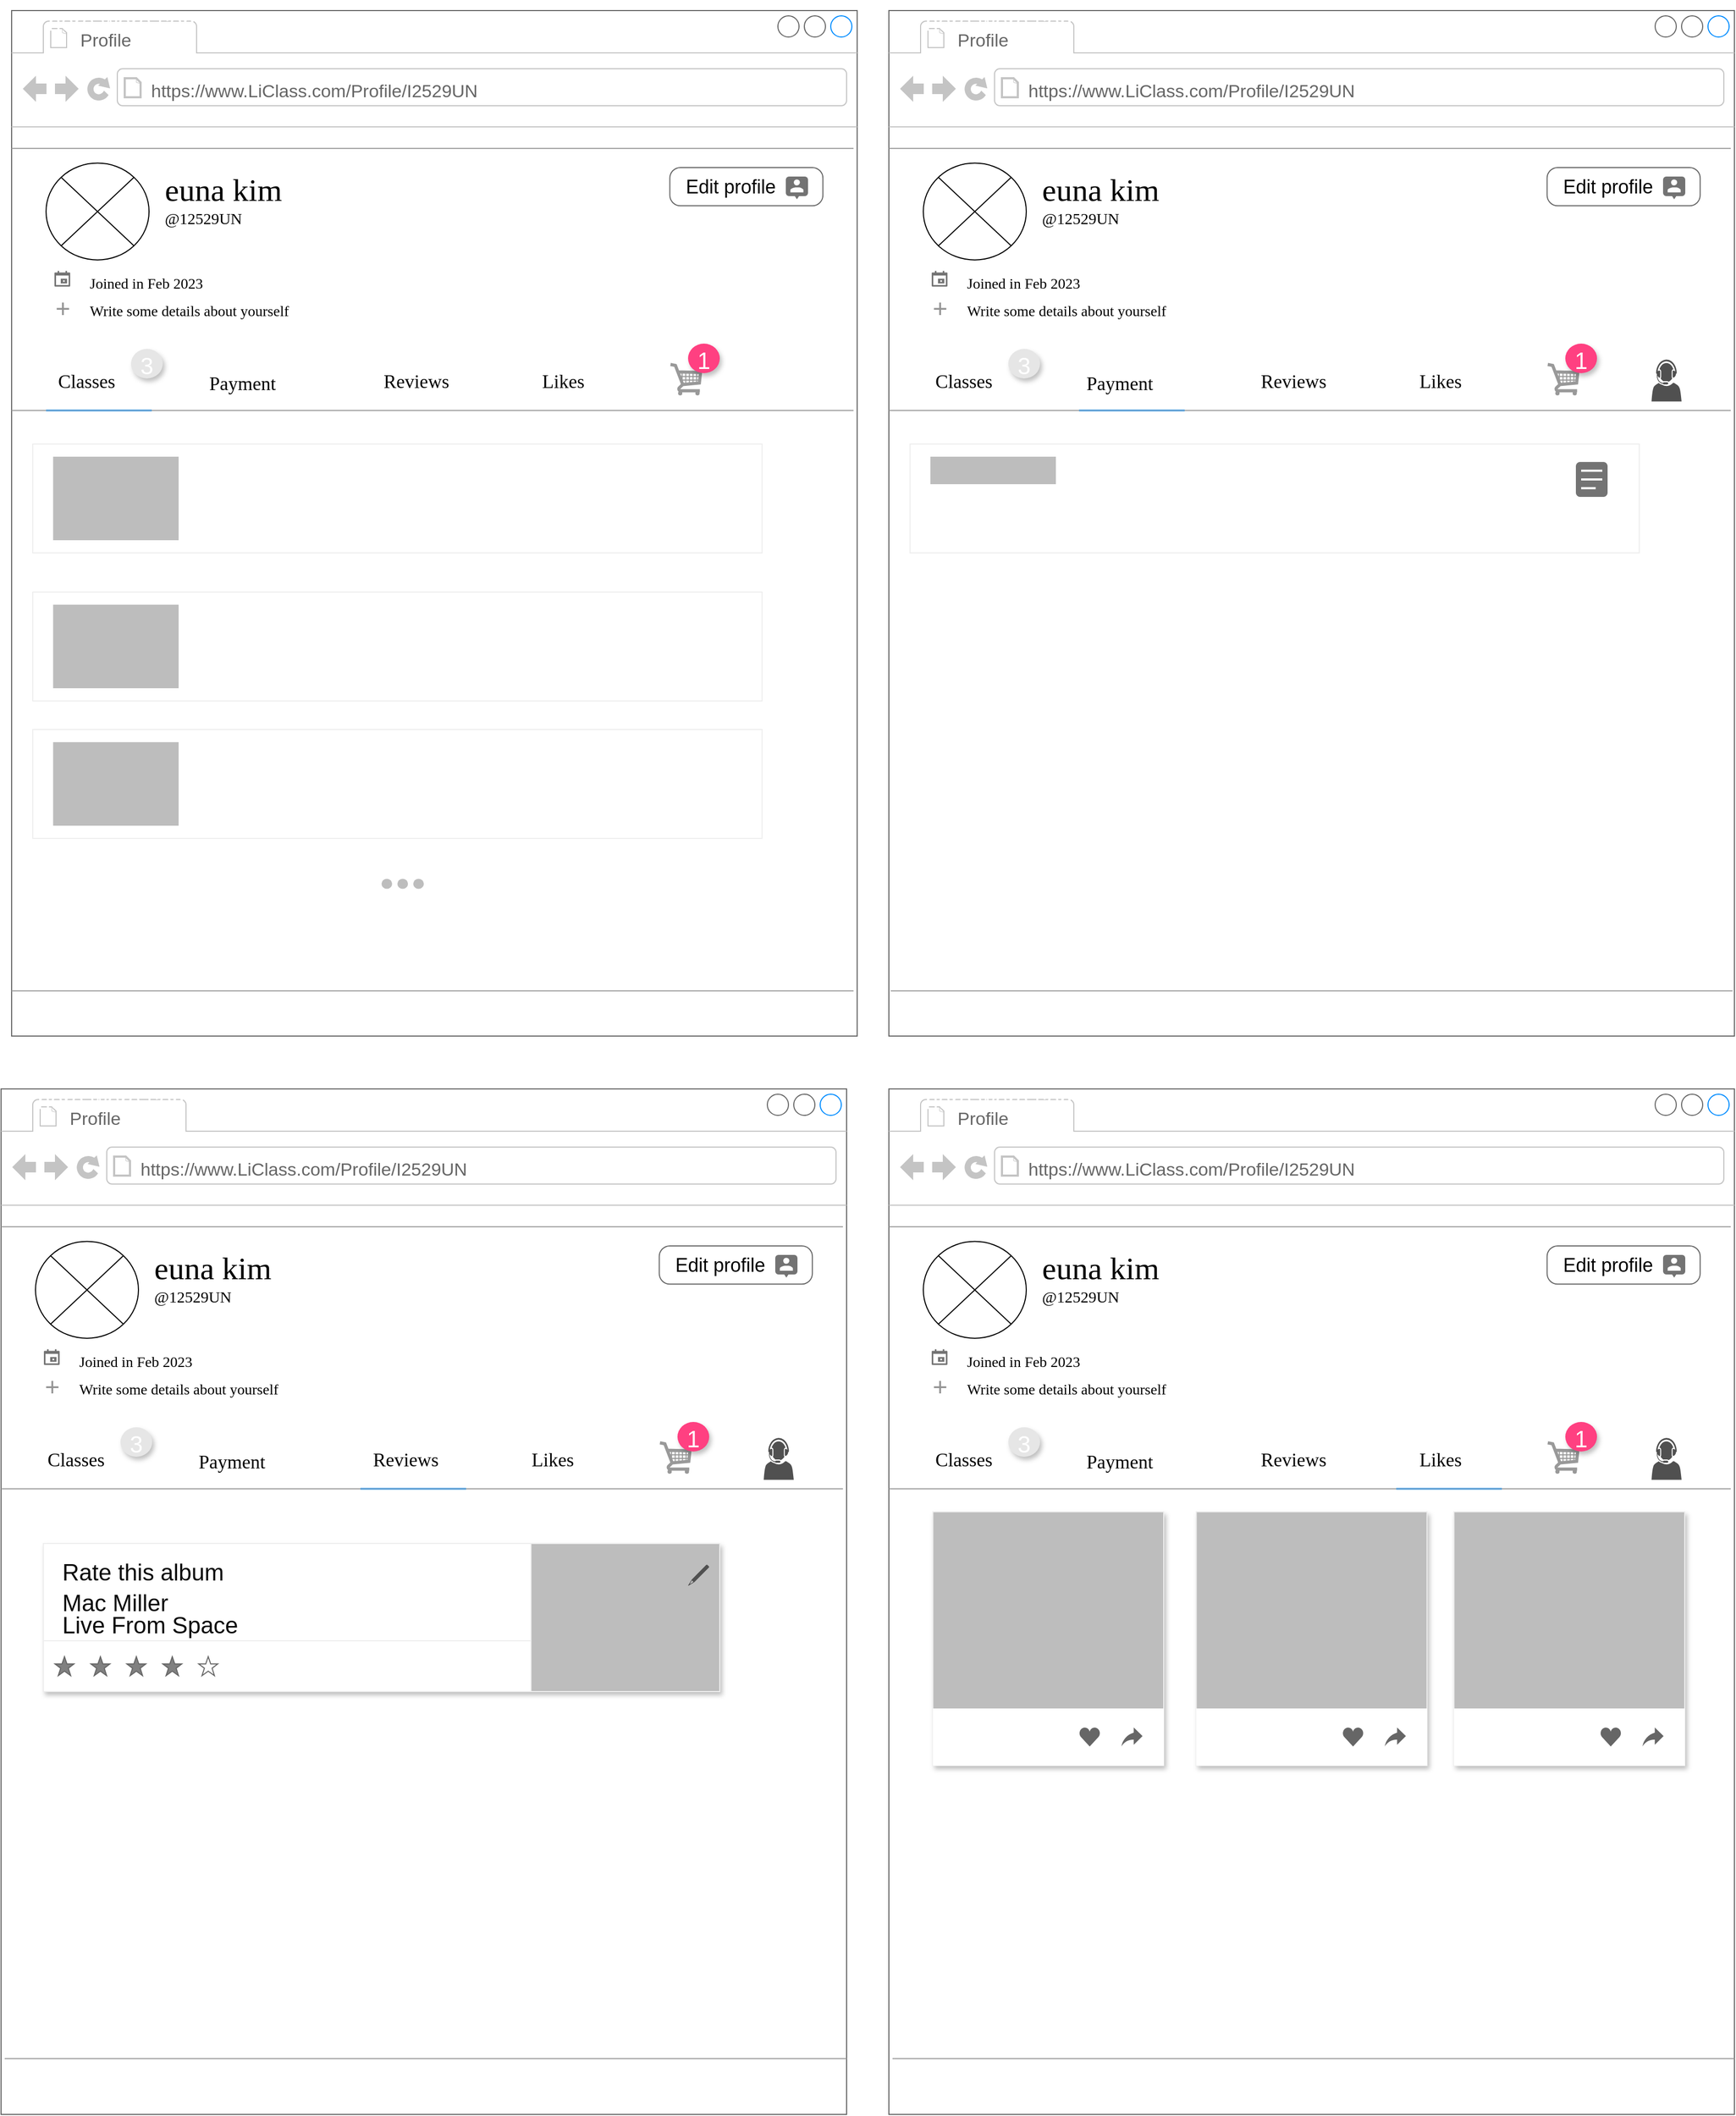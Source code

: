 <mxfile version="20.8.23" type="device"><diagram name="Page-1" id="2cc2dc42-3aac-f2a9-1cec-7a8b7cbee084"><mxGraphModel dx="5056" dy="6196" grid="1" gridSize="10" guides="1" tooltips="1" connect="1" arrows="1" fold="1" page="1" pageScale="1" pageWidth="1100" pageHeight="850" background="none" math="0" shadow="0"><root><mxCell id="0"/><mxCell id="1" parent="0"/><mxCell id="7026571954dc6520-1" value="" style="strokeWidth=1;shadow=0;dashed=0;align=center;html=1;shape=mxgraph.mockup.containers.browserWindow;rSize=0;strokeColor=#666666;mainText=,;recursiveResize=0;rounded=0;labelBackgroundColor=none;fontFamily=Verdana;fontSize=12;movable=1;resizable=1;rotatable=1;deletable=1;editable=1;locked=0;connectable=1;" parent="1" vertex="1"><mxGeometry x="-1070" y="-3290" width="800" height="970" as="geometry"/></mxCell><mxCell id="7026571954dc6520-2" value="Profile" style="strokeWidth=1;shadow=0;dashed=0;align=center;html=1;shape=mxgraph.mockup.containers.anchor;fontSize=17;fontColor=#666666;align=left;" parent="7026571954dc6520-1" vertex="1"><mxGeometry x="63.359" y="20.0" width="79.656" height="18.828" as="geometry"/></mxCell><mxCell id="7026571954dc6520-3" value="https://www.LiClass.com/Profile/I2529UN" style="strokeWidth=1;shadow=0;dashed=0;align=center;html=1;shape=mxgraph.mockup.containers.anchor;rSize=0;fontSize=17;fontColor=#666666;align=left;" parent="7026571954dc6520-1" vertex="1"><mxGeometry x="130.349" y="69.998" width="231.726" height="14.483" as="geometry"/></mxCell><mxCell id="7026571954dc6520-8" value="&lt;font style=&quot;font-size: 18px;&quot;&gt;Classes&lt;/font&gt;" style="text;html=1;points=[];align=left;verticalAlign=top;spacingTop=-4;fontSize=15;fontFamily=Verdana" parent="7026571954dc6520-1" vertex="1"><mxGeometry x="41.64" y="337.81" width="123.1" height="30" as="geometry"/></mxCell><mxCell id="7026571954dc6520-10" value="&lt;font style=&quot;font-size: 18px;&quot;&gt;Likes&lt;/font&gt;" style="text;html=1;points=[];align=left;verticalAlign=top;spacingTop=-4;fontSize=15;fontFamily=Verdana" parent="7026571954dc6520-1" vertex="1"><mxGeometry x="499.656" y="338.073" width="123.104" height="21.724" as="geometry"/></mxCell><mxCell id="7026571954dc6520-15" value="" style="verticalLabelPosition=bottom;shadow=0;dashed=0;align=center;html=1;verticalAlign=top;strokeWidth=1;shape=mxgraph.mockup.markup.line;strokeColor=#999999;rounded=0;labelBackgroundColor=none;fillColor=#ffffff;fontFamily=Verdana;fontSize=12;fontColor=#000000;" parent="7026571954dc6520-1" vertex="1"><mxGeometry y="370.997" width="796.557" height="14.483" as="geometry"/></mxCell><mxCell id="uoDa4hR9fGS3FPVkb8Ju-4" value="" style="shape=sumEllipse;perimeter=ellipsePerimeter;whiteSpace=wrap;html=1;backgroundOutline=1;" vertex="1" parent="7026571954dc6520-1"><mxGeometry x="32.59" y="144.31" width="97.41" height="91.55" as="geometry"/></mxCell><mxCell id="uoDa4hR9fGS3FPVkb8Ju-5" value="euna kim" style="text;html=1;points=[];align=left;verticalAlign=top;spacingTop=-4;fontSize=30;fontFamily=Verdana" vertex="1" parent="7026571954dc6520-1"><mxGeometry x="143.016" y="149.448" width="173.794" height="36.207" as="geometry"/></mxCell><mxCell id="uoDa4hR9fGS3FPVkb8Ju-6" value="@12529UN" style="text;html=1;points=[];align=left;verticalAlign=top;spacingTop=-4;fontSize=15;fontFamily=Verdana" vertex="1" parent="7026571954dc6520-1"><mxGeometry x="143.016" y="184.654" width="123.104" height="21.724" as="geometry"/></mxCell><mxCell id="uoDa4hR9fGS3FPVkb8Ju-9" value="&lt;font style=&quot;font-size: 18px;&quot;&gt;Reviews&lt;br&gt;&lt;/font&gt;" style="text;html=1;points=[];align=left;verticalAlign=top;spacingTop=-4;fontSize=15;fontFamily=Verdana" vertex="1" parent="7026571954dc6520-1"><mxGeometry x="350" y="338.07" width="123.1" height="31.67" as="geometry"/></mxCell><mxCell id="uoDa4hR9fGS3FPVkb8Ju-12" value="&lt;font style=&quot;font-size: 18px;&quot;&gt;Payment&lt;/font&gt;" style="text;html=1;points=[];align=left;verticalAlign=top;spacingTop=-4;fontSize=15;fontFamily=Verdana" vertex="1" parent="7026571954dc6520-1"><mxGeometry x="184.66" y="340" width="123.1" height="27.81" as="geometry"/></mxCell><mxCell id="uoDa4hR9fGS3FPVkb8Ju-28" value="" style="verticalLabelPosition=bottom;shadow=0;dashed=0;align=center;html=1;verticalAlign=top;strokeWidth=1;shape=mxgraph.mockup.markup.line;strokeColor=#999999;rounded=0;labelBackgroundColor=none;fillColor=#ffffff;fontFamily=Verdana;fontSize=12;fontColor=#000000;" vertex="1" parent="7026571954dc6520-1"><mxGeometry y="123.103" width="796.557" height="14.483" as="geometry"/></mxCell><mxCell id="uoDa4hR9fGS3FPVkb8Ju-30" value="&lt;font style=&quot;font-size: 18px;&quot;&gt;Edit profile&amp;nbsp; &amp;nbsp; &amp;nbsp;&amp;nbsp;&lt;/font&gt;" style="strokeWidth=1;shadow=0;dashed=0;align=center;html=1;shape=mxgraph.mockup.rrect;rSize=10;fillColor=#ffffff;strokeColor=#666666;" vertex="1" parent="7026571954dc6520-1"><mxGeometry x="622.763" y="148.448" width="144.829" height="36.207" as="geometry"/></mxCell><mxCell id="7026571954dc6520-6" value="&lt;font style=&quot;font-size: 14px;&quot;&gt;Joined in Feb 2023&lt;/font&gt;" style="text;html=1;points=[];align=left;verticalAlign=top;spacingTop=-4;fontSize=15;fontFamily=Verdana" parent="7026571954dc6520-1" vertex="1"><mxGeometry x="72.414" y="246.207" width="123.104" height="21.724" as="geometry"/></mxCell><mxCell id="uoDa4hR9fGS3FPVkb8Ju-126" value="&lt;font color=&quot;#949494&quot; style=&quot;font-size: 24px;&quot;&gt;+&lt;/font&gt;" style="rounded=0;whiteSpace=wrap;html=1;fontSize=14;strokeColor=none;" vertex="1" parent="7026571954dc6520-1"><mxGeometry x="32.586" y="267.931" width="30.776" height="28.966" as="geometry"/></mxCell><mxCell id="uoDa4hR9fGS3FPVkb8Ju-127" value="&lt;font style=&quot;font-size: 14px;&quot;&gt;Write some details about yourself&lt;/font&gt;" style="text;html=1;points=[];align=left;verticalAlign=top;spacingTop=-4;fontSize=15;fontFamily=Verdana" vertex="1" parent="7026571954dc6520-1"><mxGeometry x="72.414" y="271.552" width="188.277" height="18.103" as="geometry"/></mxCell><mxCell id="uoDa4hR9fGS3FPVkb8Ju-134" value="" style="dashed=0;html=1;shape=mxgraph.gmdl.calendar;strokeColor=none;fillColor=#737373;shadow=0;sketch=0;fontSize=18;" vertex="1" parent="7026571954dc6520-1"><mxGeometry x="40.538" y="246.207" width="14.874" height="14.874" as="geometry"/></mxCell><mxCell id="uoDa4hR9fGS3FPVkb8Ju-137" value="" style="dashed=0;html=1;shape=mxgraph.gmdl.chat;strokeColor=#737373;fillColor=#737373;shadow=0;sketch=0;fontSize=24;fontColor=#949494;direction=east;" vertex="1" parent="7026571954dc6520-1"><mxGeometry x="733" y="157.55" width="20" height="20" as="geometry"/></mxCell><mxCell id="uoDa4hR9fGS3FPVkb8Ju-36" value="" style="verticalLabelPosition=bottom;shadow=0;dashed=0;align=center;html=1;verticalAlign=top;strokeWidth=1;shape=mxgraph.mockup.misc.shoppingCart;strokeColor=#999999;fontSize=18;rotation=-90;direction=south;flipH=0;flipV=1;" vertex="1" parent="7026571954dc6520-1"><mxGeometry x="622.76" y="333.93" width="29.8" height="30" as="geometry"/></mxCell><mxCell id="uoDa4hR9fGS3FPVkb8Ju-143" value="" style="dashed=0;shape=line;strokeWidth=2;noLabel=1;strokeColor=#0C8CF2;opacity=50;fontSize=24;fontColor=#949494;" vertex="1" parent="7026571954dc6520-1"><mxGeometry x="32.59" y="373.24" width="100" height="10" as="geometry"/></mxCell><mxCell id="uoDa4hR9fGS3FPVkb8Ju-148" value="1" style="shape=ellipse;strokeColor=none;fillColor=#FF4081;shadow=1;gradientColor=none;sketch=0;hachureGap=4;pointerEvents=0;fontFamily=Helvetica;fontSize=22;fontColor=#FFFFFF;labelBackgroundColor=none;" vertex="1" parent="7026571954dc6520-1"><mxGeometry x="640" y="315" width="30" height="28" as="geometry"/></mxCell><mxCell id="uoDa4hR9fGS3FPVkb8Ju-351" value="There were some signs of a calm at noon" style="text;whiteSpace=wrap;fontColor=#FFFFFF;verticalAlign=top;align=left;fontSize=22;spacing=16;spacingBottom=0;spacingTop=-12;resizeWidth=1;fontFamily=Helvetica;" vertex="1" parent="7026571954dc6520-1"><mxGeometry width="470.279" height="60" relative="1" as="geometry"><mxPoint x="5" y="-10" as="offset"/></mxGeometry></mxCell><mxCell id="uoDa4hR9fGS3FPVkb8Ju-360" value="" style="shape=rect;fillColor=#ffffff;strokeColor=#eeeeee;shadow=0;resizeWidth=1;fontFamily=Helvetica;fontSize=22;fontColor=#FFFFFF;" vertex="1" parent="7026571954dc6520-1"><mxGeometry x="20" y="410.0" width="690" height="103" as="geometry"/></mxCell><mxCell id="uoDa4hR9fGS3FPVkb8Ju-361" value="Things to enjoy" style="text;whiteSpace=wrap;spacingLeft=16;spacingRight=16;spacing=0;fontSize=22;fontColor=#FFFFFF;spacingBottom=0;spacingTop=-5;resizeWidth=1;fontFamily=Helvetica;" vertex="1" parent="uoDa4hR9fGS3FPVkb8Ju-360"><mxGeometry width="470.279" height="20" relative="1" as="geometry"><mxPoint y="48" as="offset"/></mxGeometry></mxCell><mxCell id="uoDa4hR9fGS3FPVkb8Ju-362" value="1 hr" style="text;whiteSpace=wrap;spacingLeft=16;spacingRight=16;spacing=0;fontSize=22;fontColor=#FFFFFF;spacingBottom=0;spacingTop=-5;resizeWidth=1;fontFamily=Helvetica;" vertex="1" parent="uoDa4hR9fGS3FPVkb8Ju-360"><mxGeometry width="470.279" height="20" relative="1" as="geometry"><mxPoint y="72" as="offset"/></mxGeometry></mxCell><mxCell id="uoDa4hR9fGS3FPVkb8Ju-363" value="" style="dashed=0;shape=mxgraph.gmdl.marginRect;rectMargin=12;rectMarginLeft=-12;fillColor=#BDBDBD;strokeColor=none;fontFamily=Helvetica;fontSize=22;fontColor=#FFFFFF;" vertex="1" parent="uoDa4hR9fGS3FPVkb8Ju-360"><mxGeometry x="19.27" width="130.73" height="103" as="geometry"/></mxCell><mxCell id="uoDa4hR9fGS3FPVkb8Ju-350" value="" style="shape=rect;fillColor=#ffffff;strokeColor=#eeeeee;shadow=0;resizeWidth=1;fontFamily=Helvetica;fontSize=22;fontColor=#FFFFFF;" vertex="1" parent="7026571954dc6520-1"><mxGeometry x="20" y="550.0" width="690" height="103" as="geometry"/></mxCell><mxCell id="uoDa4hR9fGS3FPVkb8Ju-352" value="Things to enjoy" style="text;whiteSpace=wrap;spacingLeft=16;spacingRight=16;spacing=0;fontSize=22;fontColor=#FFFFFF;spacingBottom=0;spacingTop=-5;resizeWidth=1;fontFamily=Helvetica;" vertex="1" parent="uoDa4hR9fGS3FPVkb8Ju-350"><mxGeometry width="470.279" height="20" relative="1" as="geometry"><mxPoint y="48" as="offset"/></mxGeometry></mxCell><mxCell id="uoDa4hR9fGS3FPVkb8Ju-353" value="1 hr" style="text;whiteSpace=wrap;spacingLeft=16;spacingRight=16;spacing=0;fontSize=22;fontColor=#FFFFFF;spacingBottom=0;spacingTop=-5;resizeWidth=1;fontFamily=Helvetica;" vertex="1" parent="uoDa4hR9fGS3FPVkb8Ju-350"><mxGeometry width="470.279" height="20" relative="1" as="geometry"><mxPoint y="72" as="offset"/></mxGeometry></mxCell><mxCell id="uoDa4hR9fGS3FPVkb8Ju-354" value="" style="dashed=0;shape=mxgraph.gmdl.marginRect;rectMargin=12;rectMarginLeft=-12;fillColor=#BDBDBD;strokeColor=none;fontFamily=Helvetica;fontSize=22;fontColor=#FFFFFF;" vertex="1" parent="uoDa4hR9fGS3FPVkb8Ju-350"><mxGeometry x="19.27" width="130.73" height="103" as="geometry"/></mxCell><mxCell id="uoDa4hR9fGS3FPVkb8Ju-355" value="" style="shape=rect;fillColor=#ffffff;strokeColor=#eeeeee;shadow=0;resizeWidth=1;fontFamily=Helvetica;fontSize=22;fontColor=#FFFFFF;" vertex="1" parent="7026571954dc6520-1"><mxGeometry x="20.0" y="680.0" width="690" height="103" as="geometry"/></mxCell><mxCell id="uoDa4hR9fGS3FPVkb8Ju-356" value="There were some signs of a calm at noon" style="text;whiteSpace=wrap;fontColor=#FFFFFF;verticalAlign=top;align=left;fontSize=22;spacing=16;spacingBottom=0;spacingTop=-12;resizeWidth=1;fontFamily=Helvetica;" vertex="1" parent="uoDa4hR9fGS3FPVkb8Ju-355"><mxGeometry width="470.279" height="60" relative="1" as="geometry"/></mxCell><mxCell id="uoDa4hR9fGS3FPVkb8Ju-357" value="Things to enjoy" style="text;whiteSpace=wrap;spacingLeft=16;spacingRight=16;spacing=0;fontSize=22;fontColor=#FFFFFF;spacingBottom=0;spacingTop=-5;resizeWidth=1;fontFamily=Helvetica;" vertex="1" parent="uoDa4hR9fGS3FPVkb8Ju-355"><mxGeometry width="470.279" height="20" relative="1" as="geometry"><mxPoint y="48" as="offset"/></mxGeometry></mxCell><mxCell id="uoDa4hR9fGS3FPVkb8Ju-358" value="1 hr" style="text;whiteSpace=wrap;spacingLeft=16;spacingRight=16;spacing=0;fontSize=22;fontColor=#FFFFFF;spacingBottom=0;spacingTop=-5;resizeWidth=1;fontFamily=Helvetica;" vertex="1" parent="uoDa4hR9fGS3FPVkb8Ju-355"><mxGeometry width="470.279" height="20" relative="1" as="geometry"><mxPoint y="72" as="offset"/></mxGeometry></mxCell><mxCell id="uoDa4hR9fGS3FPVkb8Ju-359" value="" style="dashed=0;shape=mxgraph.gmdl.marginRect;rectMargin=12;rectMarginLeft=-12;fillColor=#BDBDBD;strokeColor=none;fontFamily=Helvetica;fontSize=22;fontColor=#FFFFFF;" vertex="1" parent="uoDa4hR9fGS3FPVkb8Ju-355"><mxGeometry x="19.27" width="130.73" height="103" as="geometry"/></mxCell><mxCell id="uoDa4hR9fGS3FPVkb8Ju-448" value="" style="dashed=0;fontSize=10;shape=mxgraph.gmdl.more;verticalAlign=top;labelPosition=center;verticalLabelPosition=bottom;align=center;fontColor=#504F4F;spacingTop=16;fillColor=#BDBDBD;strokeColor=none;fontFamily=Helvetica;" vertex="1" parent="7026571954dc6520-1"><mxGeometry x="350.003" y="820" width="40" height="12" as="geometry"/></mxCell><mxCell id="uoDa4hR9fGS3FPVkb8Ju-497" value="3" style="shape=ellipse;strokeColor=none;fillColor=#E6E6E6;shadow=1;gradientColor=none;sketch=0;hachureGap=4;pointerEvents=0;fontFamily=Helvetica;fontSize=22;fontColor=#FFFFFF;labelBackgroundColor=none;" vertex="1" parent="7026571954dc6520-1"><mxGeometry x="113.01" y="320" width="30" height="28" as="geometry"/></mxCell><mxCell id="uoDa4hR9fGS3FPVkb8Ju-617" value="" style="verticalLabelPosition=bottom;shadow=0;dashed=0;align=center;html=1;verticalAlign=top;strokeWidth=1;shape=mxgraph.mockup.markup.line;strokeColor=#999999;rounded=0;labelBackgroundColor=none;fillColor=#ffffff;fontFamily=Verdana;fontSize=12;fontColor=#000000;" vertex="1" parent="7026571954dc6520-1"><mxGeometry x="2.731e-14" y="919.997" width="796.557" height="14.483" as="geometry"/></mxCell><mxCell id="uoDa4hR9fGS3FPVkb8Ju-498" value="" style="strokeWidth=1;shadow=0;dashed=0;align=center;html=1;shape=mxgraph.mockup.containers.browserWindow;rSize=0;strokeColor=#666666;mainText=,;recursiveResize=0;rounded=0;labelBackgroundColor=none;fontFamily=Verdana;fontSize=12;movable=1;resizable=1;rotatable=1;deletable=1;editable=1;locked=0;connectable=1;" vertex="1" parent="1"><mxGeometry x="-240" y="-3290" width="800" height="970" as="geometry"/></mxCell><mxCell id="uoDa4hR9fGS3FPVkb8Ju-499" value="Profile" style="strokeWidth=1;shadow=0;dashed=0;align=center;html=1;shape=mxgraph.mockup.containers.anchor;fontSize=17;fontColor=#666666;align=left;" vertex="1" parent="uoDa4hR9fGS3FPVkb8Ju-498"><mxGeometry x="63.359" y="20.0" width="79.656" height="18.828" as="geometry"/></mxCell><mxCell id="uoDa4hR9fGS3FPVkb8Ju-500" value="https://www.LiClass.com/Profile/I2529UN" style="strokeWidth=1;shadow=0;dashed=0;align=center;html=1;shape=mxgraph.mockup.containers.anchor;rSize=0;fontSize=17;fontColor=#666666;align=left;" vertex="1" parent="uoDa4hR9fGS3FPVkb8Ju-498"><mxGeometry x="130.349" y="69.998" width="231.726" height="14.483" as="geometry"/></mxCell><mxCell id="uoDa4hR9fGS3FPVkb8Ju-501" value="&lt;font style=&quot;font-size: 18px;&quot;&gt;Classes&lt;/font&gt;" style="text;html=1;points=[];align=left;verticalAlign=top;spacingTop=-4;fontSize=15;fontFamily=Verdana" vertex="1" parent="uoDa4hR9fGS3FPVkb8Ju-498"><mxGeometry x="41.64" y="337.81" width="123.1" height="30" as="geometry"/></mxCell><mxCell id="uoDa4hR9fGS3FPVkb8Ju-502" value="&lt;font style=&quot;font-size: 18px;&quot;&gt;Likes&lt;/font&gt;" style="text;html=1;points=[];align=left;verticalAlign=top;spacingTop=-4;fontSize=15;fontFamily=Verdana" vertex="1" parent="uoDa4hR9fGS3FPVkb8Ju-498"><mxGeometry x="499.656" y="338.073" width="123.104" height="21.724" as="geometry"/></mxCell><mxCell id="uoDa4hR9fGS3FPVkb8Ju-503" value="" style="verticalLabelPosition=bottom;shadow=0;dashed=0;align=center;html=1;verticalAlign=top;strokeWidth=1;shape=mxgraph.mockup.markup.line;strokeColor=#999999;rounded=0;labelBackgroundColor=none;fillColor=#ffffff;fontFamily=Verdana;fontSize=12;fontColor=#000000;" vertex="1" parent="uoDa4hR9fGS3FPVkb8Ju-498"><mxGeometry y="370.997" width="796.557" height="14.483" as="geometry"/></mxCell><mxCell id="uoDa4hR9fGS3FPVkb8Ju-504" value="" style="shape=sumEllipse;perimeter=ellipsePerimeter;whiteSpace=wrap;html=1;backgroundOutline=1;" vertex="1" parent="uoDa4hR9fGS3FPVkb8Ju-498"><mxGeometry x="32.59" y="144.31" width="97.41" height="91.55" as="geometry"/></mxCell><mxCell id="uoDa4hR9fGS3FPVkb8Ju-505" value="euna kim" style="text;html=1;points=[];align=left;verticalAlign=top;spacingTop=-4;fontSize=30;fontFamily=Verdana" vertex="1" parent="uoDa4hR9fGS3FPVkb8Ju-498"><mxGeometry x="143.016" y="149.448" width="173.794" height="36.207" as="geometry"/></mxCell><mxCell id="uoDa4hR9fGS3FPVkb8Ju-506" value="@12529UN" style="text;html=1;points=[];align=left;verticalAlign=top;spacingTop=-4;fontSize=15;fontFamily=Verdana" vertex="1" parent="uoDa4hR9fGS3FPVkb8Ju-498"><mxGeometry x="143.016" y="184.654" width="123.104" height="21.724" as="geometry"/></mxCell><mxCell id="uoDa4hR9fGS3FPVkb8Ju-507" value="&lt;font style=&quot;font-size: 18px;&quot;&gt;Reviews&lt;br&gt;&lt;/font&gt;" style="text;html=1;points=[];align=left;verticalAlign=top;spacingTop=-4;fontSize=15;fontFamily=Verdana" vertex="1" parent="uoDa4hR9fGS3FPVkb8Ju-498"><mxGeometry x="350" y="338.07" width="123.1" height="31.67" as="geometry"/></mxCell><mxCell id="uoDa4hR9fGS3FPVkb8Ju-508" value="&lt;font style=&quot;font-size: 18px;&quot;&gt;Payment&lt;/font&gt;" style="text;html=1;points=[];align=left;verticalAlign=top;spacingTop=-4;fontSize=15;fontFamily=Verdana" vertex="1" parent="uoDa4hR9fGS3FPVkb8Ju-498"><mxGeometry x="184.66" y="340" width="123.1" height="27.81" as="geometry"/></mxCell><mxCell id="uoDa4hR9fGS3FPVkb8Ju-509" value="" style="verticalLabelPosition=bottom;shadow=0;dashed=0;align=center;html=1;verticalAlign=top;strokeWidth=1;shape=mxgraph.mockup.markup.line;strokeColor=#999999;rounded=0;labelBackgroundColor=none;fillColor=#ffffff;fontFamily=Verdana;fontSize=12;fontColor=#000000;" vertex="1" parent="uoDa4hR9fGS3FPVkb8Ju-498"><mxGeometry y="123.103" width="796.557" height="14.483" as="geometry"/></mxCell><mxCell id="uoDa4hR9fGS3FPVkb8Ju-510" value="&lt;font style=&quot;font-size: 18px;&quot;&gt;Edit profile&amp;nbsp; &amp;nbsp; &amp;nbsp;&amp;nbsp;&lt;/font&gt;" style="strokeWidth=1;shadow=0;dashed=0;align=center;html=1;shape=mxgraph.mockup.rrect;rSize=10;fillColor=#ffffff;strokeColor=#666666;" vertex="1" parent="uoDa4hR9fGS3FPVkb8Ju-498"><mxGeometry x="622.763" y="148.448" width="144.829" height="36.207" as="geometry"/></mxCell><mxCell id="uoDa4hR9fGS3FPVkb8Ju-511" value="&lt;font style=&quot;font-size: 14px;&quot;&gt;Joined in Feb 2023&lt;/font&gt;" style="text;html=1;points=[];align=left;verticalAlign=top;spacingTop=-4;fontSize=15;fontFamily=Verdana" vertex="1" parent="uoDa4hR9fGS3FPVkb8Ju-498"><mxGeometry x="72.414" y="246.207" width="123.104" height="21.724" as="geometry"/></mxCell><mxCell id="uoDa4hR9fGS3FPVkb8Ju-512" value="&lt;font color=&quot;#949494&quot; style=&quot;font-size: 24px;&quot;&gt;+&lt;/font&gt;" style="rounded=0;whiteSpace=wrap;html=1;fontSize=14;strokeColor=none;" vertex="1" parent="uoDa4hR9fGS3FPVkb8Ju-498"><mxGeometry x="32.586" y="267.931" width="30.776" height="28.966" as="geometry"/></mxCell><mxCell id="uoDa4hR9fGS3FPVkb8Ju-513" value="&lt;font style=&quot;font-size: 14px;&quot;&gt;Write some details about yourself&lt;/font&gt;" style="text;html=1;points=[];align=left;verticalAlign=top;spacingTop=-4;fontSize=15;fontFamily=Verdana" vertex="1" parent="uoDa4hR9fGS3FPVkb8Ju-498"><mxGeometry x="72.414" y="271.552" width="188.277" height="18.103" as="geometry"/></mxCell><mxCell id="uoDa4hR9fGS3FPVkb8Ju-514" value="" style="dashed=0;html=1;shape=mxgraph.gmdl.calendar;strokeColor=none;fillColor=#737373;shadow=0;sketch=0;fontSize=18;" vertex="1" parent="uoDa4hR9fGS3FPVkb8Ju-498"><mxGeometry x="40.538" y="246.207" width="14.874" height="14.874" as="geometry"/></mxCell><mxCell id="uoDa4hR9fGS3FPVkb8Ju-515" value="" style="dashed=0;html=1;shape=mxgraph.gmdl.chat;strokeColor=#737373;fillColor=#737373;shadow=0;sketch=0;fontSize=24;fontColor=#949494;direction=east;" vertex="1" parent="uoDa4hR9fGS3FPVkb8Ju-498"><mxGeometry x="733" y="157.55" width="20" height="20" as="geometry"/></mxCell><mxCell id="uoDa4hR9fGS3FPVkb8Ju-516" value="" style="verticalLabelPosition=bottom;shadow=0;dashed=0;align=center;html=1;verticalAlign=top;strokeWidth=1;shape=mxgraph.mockup.misc.shoppingCart;strokeColor=#999999;fontSize=18;rotation=-90;direction=south;flipH=0;flipV=1;" vertex="1" parent="uoDa4hR9fGS3FPVkb8Ju-498"><mxGeometry x="622.76" y="333.93" width="29.8" height="30" as="geometry"/></mxCell><mxCell id="uoDa4hR9fGS3FPVkb8Ju-517" value="" style="dashed=0;shape=line;strokeWidth=2;noLabel=1;strokeColor=#0C8CF2;opacity=50;fontSize=24;fontColor=#949494;" vertex="1" parent="uoDa4hR9fGS3FPVkb8Ju-498"><mxGeometry x="179.91" y="373.74" width="100" height="9" as="geometry"/></mxCell><mxCell id="uoDa4hR9fGS3FPVkb8Ju-518" value="1" style="shape=ellipse;strokeColor=none;fillColor=#FF4081;shadow=1;gradientColor=none;sketch=0;hachureGap=4;pointerEvents=0;fontFamily=Helvetica;fontSize=22;fontColor=#FFFFFF;labelBackgroundColor=none;" vertex="1" parent="uoDa4hR9fGS3FPVkb8Ju-498"><mxGeometry x="640" y="315" width="30" height="28" as="geometry"/></mxCell><mxCell id="uoDa4hR9fGS3FPVkb8Ju-519" value="There were some signs of a calm at noon" style="text;whiteSpace=wrap;fontColor=#FFFFFF;verticalAlign=top;align=left;fontSize=22;spacing=16;spacingBottom=0;spacingTop=-12;resizeWidth=1;fontFamily=Helvetica;" vertex="1" parent="uoDa4hR9fGS3FPVkb8Ju-498"><mxGeometry width="470.279" height="60" relative="1" as="geometry"><mxPoint x="5" y="-10" as="offset"/></mxGeometry></mxCell><mxCell id="uoDa4hR9fGS3FPVkb8Ju-520" value="" style="shape=rect;fillColor=#ffffff;strokeColor=#eeeeee;shadow=0;resizeWidth=1;fontFamily=Helvetica;fontSize=22;fontColor=#FFFFFF;" vertex="1" parent="uoDa4hR9fGS3FPVkb8Ju-498"><mxGeometry x="20" y="410.0" width="690" height="103" as="geometry"/></mxCell><mxCell id="uoDa4hR9fGS3FPVkb8Ju-521" value="Things to enjoy" style="text;whiteSpace=wrap;spacingLeft=16;spacingRight=16;spacing=0;fontSize=22;fontColor=#FFFFFF;spacingBottom=0;spacingTop=-5;resizeWidth=1;fontFamily=Helvetica;" vertex="1" parent="uoDa4hR9fGS3FPVkb8Ju-520"><mxGeometry width="470.279" height="20" relative="1" as="geometry"><mxPoint y="48" as="offset"/></mxGeometry></mxCell><mxCell id="uoDa4hR9fGS3FPVkb8Ju-522" value="1 hr" style="text;whiteSpace=wrap;spacingLeft=16;spacingRight=16;spacing=0;fontSize=22;fontColor=#FFFFFF;spacingBottom=0;spacingTop=-5;resizeWidth=1;fontFamily=Helvetica;" vertex="1" parent="uoDa4hR9fGS3FPVkb8Ju-520"><mxGeometry width="470.279" height="20" relative="1" as="geometry"><mxPoint y="72" as="offset"/></mxGeometry></mxCell><mxCell id="uoDa4hR9fGS3FPVkb8Ju-523" value="" style="dashed=0;shape=mxgraph.gmdl.marginRect;rectMargin=12;rectMarginLeft=-12;fillColor=#BDBDBD;strokeColor=none;fontFamily=Helvetica;fontSize=22;fontColor=#FFFFFF;" vertex="1" parent="uoDa4hR9fGS3FPVkb8Ju-520"><mxGeometry x="19.27" width="130.73" height="50" as="geometry"/></mxCell><mxCell id="uoDa4hR9fGS3FPVkb8Ju-543" value="" style="dashed=0;html=1;shape=mxgraph.gmdl.doc;strokeColor=#ffffff;fillColor=#737373;strokeWidth=2;sketch=0;hachureGap=4;pointerEvents=0;fontFamily=Architects Daughter;fontSource=https%3A%2F%2Ffonts.googleapis.com%2Fcss%3Ffamily%3DArchitects%2BDaughter;fontSize=20;labelBackgroundColor=none;labelBorderColor=none;fontColor=#0A0A0A;" vertex="1" parent="uoDa4hR9fGS3FPVkb8Ju-520"><mxGeometry x="630" y="17" width="30" height="33" as="geometry"/></mxCell><mxCell id="uoDa4hR9fGS3FPVkb8Ju-534" value="3" style="shape=ellipse;strokeColor=none;fillColor=#E6E6E6;shadow=1;gradientColor=none;sketch=0;hachureGap=4;pointerEvents=0;fontFamily=Helvetica;fontSize=22;fontColor=#FFFFFF;labelBackgroundColor=none;" vertex="1" parent="uoDa4hR9fGS3FPVkb8Ju-498"><mxGeometry x="113.01" y="320" width="30" height="28" as="geometry"/></mxCell><mxCell id="uoDa4hR9fGS3FPVkb8Ju-549" value="" style="sketch=0;pointerEvents=1;shadow=0;dashed=0;html=1;strokeColor=none;fillColor=#505050;labelPosition=center;verticalLabelPosition=bottom;verticalAlign=top;outlineConnect=0;align=center;shape=mxgraph.office.users.call_center_agent;labelBackgroundColor=none;labelBorderColor=none;fontFamily=Helvetica;fontSize=22;fontColor=#0A0A0A;" vertex="1" parent="uoDa4hR9fGS3FPVkb8Ju-498"><mxGeometry x="721.59" y="330" width="28.41" height="39.74" as="geometry"/></mxCell><mxCell id="uoDa4hR9fGS3FPVkb8Ju-618" value="" style="verticalLabelPosition=bottom;shadow=0;dashed=0;align=center;html=1;verticalAlign=top;strokeWidth=1;shape=mxgraph.mockup.markup.line;strokeColor=#999999;rounded=0;labelBackgroundColor=none;fillColor=#ffffff;fontFamily=Verdana;fontSize=12;fontColor=#000000;" vertex="1" parent="uoDa4hR9fGS3FPVkb8Ju-498"><mxGeometry x="1.72" y="919.997" width="796.557" height="14.483" as="geometry"/></mxCell><mxCell id="uoDa4hR9fGS3FPVkb8Ju-550" value="" style="strokeWidth=1;shadow=0;dashed=0;align=center;html=1;shape=mxgraph.mockup.containers.browserWindow;rSize=0;strokeColor=#666666;mainText=,;recursiveResize=0;rounded=0;labelBackgroundColor=none;fontFamily=Verdana;fontSize=12;movable=1;resizable=1;rotatable=1;deletable=1;editable=1;locked=0;connectable=1;" vertex="1" parent="1"><mxGeometry x="-1080" y="-2270" width="800" height="970" as="geometry"/></mxCell><mxCell id="uoDa4hR9fGS3FPVkb8Ju-551" value="Profile" style="strokeWidth=1;shadow=0;dashed=0;align=center;html=1;shape=mxgraph.mockup.containers.anchor;fontSize=17;fontColor=#666666;align=left;" vertex="1" parent="uoDa4hR9fGS3FPVkb8Ju-550"><mxGeometry x="63.359" y="20.0" width="79.656" height="18.828" as="geometry"/></mxCell><mxCell id="uoDa4hR9fGS3FPVkb8Ju-552" value="https://www.LiClass.com/Profile/I2529UN" style="strokeWidth=1;shadow=0;dashed=0;align=center;html=1;shape=mxgraph.mockup.containers.anchor;rSize=0;fontSize=17;fontColor=#666666;align=left;" vertex="1" parent="uoDa4hR9fGS3FPVkb8Ju-550"><mxGeometry x="130.349" y="69.998" width="231.726" height="14.483" as="geometry"/></mxCell><mxCell id="uoDa4hR9fGS3FPVkb8Ju-553" value="&lt;font style=&quot;font-size: 18px;&quot;&gt;Classes&lt;/font&gt;" style="text;html=1;points=[];align=left;verticalAlign=top;spacingTop=-4;fontSize=15;fontFamily=Verdana" vertex="1" parent="uoDa4hR9fGS3FPVkb8Ju-550"><mxGeometry x="41.64" y="337.81" width="123.1" height="30" as="geometry"/></mxCell><mxCell id="uoDa4hR9fGS3FPVkb8Ju-554" value="&lt;font style=&quot;font-size: 18px;&quot;&gt;Likes&lt;/font&gt;" style="text;html=1;points=[];align=left;verticalAlign=top;spacingTop=-4;fontSize=15;fontFamily=Verdana" vertex="1" parent="uoDa4hR9fGS3FPVkb8Ju-550"><mxGeometry x="499.656" y="338.073" width="123.104" height="21.724" as="geometry"/></mxCell><mxCell id="uoDa4hR9fGS3FPVkb8Ju-555" value="" style="verticalLabelPosition=bottom;shadow=0;dashed=0;align=center;html=1;verticalAlign=top;strokeWidth=1;shape=mxgraph.mockup.markup.line;strokeColor=#999999;rounded=0;labelBackgroundColor=none;fillColor=#ffffff;fontFamily=Verdana;fontSize=12;fontColor=#000000;" vertex="1" parent="uoDa4hR9fGS3FPVkb8Ju-550"><mxGeometry y="370.997" width="796.557" height="14.483" as="geometry"/></mxCell><mxCell id="uoDa4hR9fGS3FPVkb8Ju-556" value="" style="shape=sumEllipse;perimeter=ellipsePerimeter;whiteSpace=wrap;html=1;backgroundOutline=1;" vertex="1" parent="uoDa4hR9fGS3FPVkb8Ju-550"><mxGeometry x="32.59" y="144.31" width="97.41" height="91.55" as="geometry"/></mxCell><mxCell id="uoDa4hR9fGS3FPVkb8Ju-557" value="euna kim" style="text;html=1;points=[];align=left;verticalAlign=top;spacingTop=-4;fontSize=30;fontFamily=Verdana" vertex="1" parent="uoDa4hR9fGS3FPVkb8Ju-550"><mxGeometry x="143.016" y="149.448" width="173.794" height="36.207" as="geometry"/></mxCell><mxCell id="uoDa4hR9fGS3FPVkb8Ju-558" value="@12529UN" style="text;html=1;points=[];align=left;verticalAlign=top;spacingTop=-4;fontSize=15;fontFamily=Verdana" vertex="1" parent="uoDa4hR9fGS3FPVkb8Ju-550"><mxGeometry x="143.016" y="184.654" width="123.104" height="21.724" as="geometry"/></mxCell><mxCell id="uoDa4hR9fGS3FPVkb8Ju-559" value="&lt;font style=&quot;font-size: 18px;&quot;&gt;Reviews&lt;br&gt;&lt;/font&gt;" style="text;html=1;points=[];align=left;verticalAlign=top;spacingTop=-4;fontSize=15;fontFamily=Verdana" vertex="1" parent="uoDa4hR9fGS3FPVkb8Ju-550"><mxGeometry x="350" y="338.07" width="123.1" height="31.67" as="geometry"/></mxCell><mxCell id="uoDa4hR9fGS3FPVkb8Ju-560" value="&lt;font style=&quot;font-size: 18px;&quot;&gt;Payment&lt;/font&gt;" style="text;html=1;points=[];align=left;verticalAlign=top;spacingTop=-4;fontSize=15;fontFamily=Verdana" vertex="1" parent="uoDa4hR9fGS3FPVkb8Ju-550"><mxGeometry x="184.66" y="340" width="123.1" height="27.81" as="geometry"/></mxCell><mxCell id="uoDa4hR9fGS3FPVkb8Ju-561" value="" style="verticalLabelPosition=bottom;shadow=0;dashed=0;align=center;html=1;verticalAlign=top;strokeWidth=1;shape=mxgraph.mockup.markup.line;strokeColor=#999999;rounded=0;labelBackgroundColor=none;fillColor=#ffffff;fontFamily=Verdana;fontSize=12;fontColor=#000000;" vertex="1" parent="uoDa4hR9fGS3FPVkb8Ju-550"><mxGeometry y="123.103" width="796.557" height="14.483" as="geometry"/></mxCell><mxCell id="uoDa4hR9fGS3FPVkb8Ju-562" value="&lt;font style=&quot;font-size: 18px;&quot;&gt;Edit profile&amp;nbsp; &amp;nbsp; &amp;nbsp;&amp;nbsp;&lt;/font&gt;" style="strokeWidth=1;shadow=0;dashed=0;align=center;html=1;shape=mxgraph.mockup.rrect;rSize=10;fillColor=#ffffff;strokeColor=#666666;" vertex="1" parent="uoDa4hR9fGS3FPVkb8Ju-550"><mxGeometry x="622.763" y="148.448" width="144.829" height="36.207" as="geometry"/></mxCell><mxCell id="uoDa4hR9fGS3FPVkb8Ju-563" value="&lt;font style=&quot;font-size: 14px;&quot;&gt;Joined in Feb 2023&lt;/font&gt;" style="text;html=1;points=[];align=left;verticalAlign=top;spacingTop=-4;fontSize=15;fontFamily=Verdana" vertex="1" parent="uoDa4hR9fGS3FPVkb8Ju-550"><mxGeometry x="72.414" y="246.207" width="123.104" height="21.724" as="geometry"/></mxCell><mxCell id="uoDa4hR9fGS3FPVkb8Ju-564" value="&lt;font color=&quot;#949494&quot; style=&quot;font-size: 24px;&quot;&gt;+&lt;/font&gt;" style="rounded=0;whiteSpace=wrap;html=1;fontSize=14;strokeColor=none;" vertex="1" parent="uoDa4hR9fGS3FPVkb8Ju-550"><mxGeometry x="32.586" y="267.931" width="30.776" height="28.966" as="geometry"/></mxCell><mxCell id="uoDa4hR9fGS3FPVkb8Ju-565" value="&lt;font style=&quot;font-size: 14px;&quot;&gt;Write some details about yourself&lt;/font&gt;" style="text;html=1;points=[];align=left;verticalAlign=top;spacingTop=-4;fontSize=15;fontFamily=Verdana" vertex="1" parent="uoDa4hR9fGS3FPVkb8Ju-550"><mxGeometry x="72.414" y="271.552" width="188.277" height="18.103" as="geometry"/></mxCell><mxCell id="uoDa4hR9fGS3FPVkb8Ju-566" value="" style="dashed=0;html=1;shape=mxgraph.gmdl.calendar;strokeColor=none;fillColor=#737373;shadow=0;sketch=0;fontSize=18;" vertex="1" parent="uoDa4hR9fGS3FPVkb8Ju-550"><mxGeometry x="40.538" y="246.207" width="14.874" height="14.874" as="geometry"/></mxCell><mxCell id="uoDa4hR9fGS3FPVkb8Ju-567" value="" style="dashed=0;html=1;shape=mxgraph.gmdl.chat;strokeColor=#737373;fillColor=#737373;shadow=0;sketch=0;fontSize=24;fontColor=#949494;direction=east;" vertex="1" parent="uoDa4hR9fGS3FPVkb8Ju-550"><mxGeometry x="733" y="157.55" width="20" height="20" as="geometry"/></mxCell><mxCell id="uoDa4hR9fGS3FPVkb8Ju-568" value="" style="verticalLabelPosition=bottom;shadow=0;dashed=0;align=center;html=1;verticalAlign=top;strokeWidth=1;shape=mxgraph.mockup.misc.shoppingCart;strokeColor=#999999;fontSize=18;rotation=-90;direction=south;flipH=0;flipV=1;" vertex="1" parent="uoDa4hR9fGS3FPVkb8Ju-550"><mxGeometry x="622.76" y="333.93" width="29.8" height="30" as="geometry"/></mxCell><mxCell id="uoDa4hR9fGS3FPVkb8Ju-569" value="" style="dashed=0;shape=line;strokeWidth=2;noLabel=1;strokeColor=#0C8CF2;opacity=50;fontSize=24;fontColor=#949494;" vertex="1" parent="uoDa4hR9fGS3FPVkb8Ju-550"><mxGeometry x="340" y="375.98" width="100" height="4.52" as="geometry"/></mxCell><mxCell id="uoDa4hR9fGS3FPVkb8Ju-570" value="1" style="shape=ellipse;strokeColor=none;fillColor=#FF4081;shadow=1;gradientColor=none;sketch=0;hachureGap=4;pointerEvents=0;fontFamily=Helvetica;fontSize=22;fontColor=#FFFFFF;labelBackgroundColor=none;" vertex="1" parent="uoDa4hR9fGS3FPVkb8Ju-550"><mxGeometry x="640" y="315" width="30" height="28" as="geometry"/></mxCell><mxCell id="uoDa4hR9fGS3FPVkb8Ju-571" value="There were some signs of a calm at noon" style="text;whiteSpace=wrap;fontColor=#FFFFFF;verticalAlign=top;align=left;fontSize=22;spacing=16;spacingBottom=0;spacingTop=-12;resizeWidth=1;fontFamily=Helvetica;" vertex="1" parent="uoDa4hR9fGS3FPVkb8Ju-550"><mxGeometry width="470.279" height="60" relative="1" as="geometry"><mxPoint x="5" y="-10" as="offset"/></mxGeometry></mxCell><mxCell id="uoDa4hR9fGS3FPVkb8Ju-578" value="3" style="shape=ellipse;strokeColor=none;fillColor=#E6E6E6;shadow=1;gradientColor=none;sketch=0;hachureGap=4;pointerEvents=0;fontFamily=Helvetica;fontSize=22;fontColor=#FFFFFF;labelBackgroundColor=none;" vertex="1" parent="uoDa4hR9fGS3FPVkb8Ju-550"><mxGeometry x="113.01" y="320" width="30" height="28" as="geometry"/></mxCell><mxCell id="uoDa4hR9fGS3FPVkb8Ju-579" value="" style="sketch=0;pointerEvents=1;shadow=0;dashed=0;html=1;strokeColor=none;fillColor=#505050;labelPosition=center;verticalLabelPosition=bottom;verticalAlign=top;outlineConnect=0;align=center;shape=mxgraph.office.users.call_center_agent;labelBackgroundColor=none;labelBorderColor=none;fontFamily=Helvetica;fontSize=22;fontColor=#0A0A0A;" vertex="1" parent="uoDa4hR9fGS3FPVkb8Ju-550"><mxGeometry x="721.59" y="330" width="28.41" height="39.74" as="geometry"/></mxCell><mxCell id="uoDa4hR9fGS3FPVkb8Ju-619" value="" style="verticalLabelPosition=bottom;shadow=0;dashed=0;align=center;html=1;verticalAlign=top;strokeWidth=1;shape=mxgraph.mockup.markup.line;strokeColor=#999999;rounded=0;labelBackgroundColor=none;fillColor=#ffffff;fontFamily=Verdana;fontSize=12;fontColor=#000000;" vertex="1" parent="uoDa4hR9fGS3FPVkb8Ju-550"><mxGeometry x="3.44" y="909.997" width="796.557" height="14.483" as="geometry"/></mxCell><mxCell id="uoDa4hR9fGS3FPVkb8Ju-581" value="" style="shape=rect;fillColor=#ffffff;strokeColor=#eeeeee;shadow=1;labelBackgroundColor=none;labelBorderColor=none;fontFamily=Helvetica;fontSize=22;fontColor=#0A0A0A;" vertex="1" parent="1"><mxGeometry x="-1040" y="-1840" width="640" height="140" as="geometry"/></mxCell><mxCell id="uoDa4hR9fGS3FPVkb8Ju-582" value="" style="shape=rect;strokeColor=#eeeeee;fillColor=#ffffff;resizeWidth=1;labelBackgroundColor=none;labelBorderColor=none;fontFamily=Helvetica;fontSize=22;fontColor=#0A0A0A;" vertex="1" parent="uoDa4hR9fGS3FPVkb8Ju-581"><mxGeometry y="1" width="640" height="48" relative="1" as="geometry"><mxPoint y="-48" as="offset"/></mxGeometry></mxCell><mxCell id="uoDa4hR9fGS3FPVkb8Ju-583" value="" style="shape=rect;fillColor=#BDBDBD;strokeColor=#eeeeee;labelBackgroundColor=none;labelBorderColor=none;fontFamily=Helvetica;fontSize=22;fontColor=#0A0A0A;" vertex="1" parent="uoDa4hR9fGS3FPVkb8Ju-581"><mxGeometry x="461.395" width="178.605" height="140" as="geometry"/></mxCell><mxCell id="uoDa4hR9fGS3FPVkb8Ju-584" value="Rate this album" style="text;fontSize=22;fontColor=#0A0A0A;spacingTop=10;verticalAlign=middle;spacingLeft=16;resizeWidth=1;fontFamily=Helvetica;" vertex="1" parent="uoDa4hR9fGS3FPVkb8Ju-581"><mxGeometry width="461.395" height="40" relative="1" as="geometry"/></mxCell><mxCell id="uoDa4hR9fGS3FPVkb8Ju-585" value="Mac Miller" style="text;fontSize=22;fontColor=#0A0A0A;spacingTop=0;verticalAlign=middle;spacingLeft=16;resizeWidth=1;fontFamily=Helvetica;" vertex="1" parent="uoDa4hR9fGS3FPVkb8Ju-581"><mxGeometry width="461.395" height="20" relative="1" as="geometry"><mxPoint y="44" as="offset"/></mxGeometry></mxCell><mxCell id="uoDa4hR9fGS3FPVkb8Ju-586" value="Live From Space" style="text;fontSize=22;fontColor=#0A0A0A;spacingTop=0;verticalAlign=middle;spacingLeft=16;resizeWidth=1;fontFamily=Helvetica;" vertex="1" parent="uoDa4hR9fGS3FPVkb8Ju-581"><mxGeometry width="461.395" height="20" relative="1" as="geometry"><mxPoint y="65" as="offset"/></mxGeometry></mxCell><mxCell id="uoDa4hR9fGS3FPVkb8Ju-587" value="" style="dashed=0;shape=mxgraph.gmdl.star;strokeColor=#666666;fillColor=#808080;labelBackgroundColor=#0A0A0A;labelBorderColor=none;fontFamily=Helvetica;fontSize=22;fontColor=#0A0A0A;" vertex="1" parent="uoDa4hR9fGS3FPVkb8Ju-581"><mxGeometry y="1" width="18" height="18" relative="1" as="geometry"><mxPoint x="11" y="-33" as="offset"/></mxGeometry></mxCell><mxCell id="uoDa4hR9fGS3FPVkb8Ju-588" value="" style="dashed=0;shape=mxgraph.gmdl.star;strokeColor=#666666;fillColor=#808080;labelBackgroundColor=none;labelBorderColor=none;fontFamily=Helvetica;fontSize=22;fontColor=#0A0A0A;" vertex="1" parent="uoDa4hR9fGS3FPVkb8Ju-581"><mxGeometry y="1" width="18" height="18" relative="1" as="geometry"><mxPoint x="45" y="-33" as="offset"/></mxGeometry></mxCell><mxCell id="uoDa4hR9fGS3FPVkb8Ju-589" value="" style="dashed=0;shape=mxgraph.gmdl.star;strokeColor=#666666;fillColor=#808080;labelBackgroundColor=none;labelBorderColor=none;fontFamily=Helvetica;fontSize=22;fontColor=#0A0A0A;" vertex="1" parent="uoDa4hR9fGS3FPVkb8Ju-581"><mxGeometry y="1" width="18" height="18" relative="1" as="geometry"><mxPoint x="79" y="-33" as="offset"/></mxGeometry></mxCell><mxCell id="uoDa4hR9fGS3FPVkb8Ju-590" value="" style="dashed=0;shape=mxgraph.gmdl.star;strokeColor=#666666;fillColor=#808080;labelBackgroundColor=none;labelBorderColor=none;fontFamily=Helvetica;fontSize=22;fontColor=#0A0A0A;" vertex="1" parent="uoDa4hR9fGS3FPVkb8Ju-581"><mxGeometry y="1" width="18" height="18" relative="1" as="geometry"><mxPoint x="113" y="-33" as="offset"/></mxGeometry></mxCell><mxCell id="uoDa4hR9fGS3FPVkb8Ju-591" value="" style="dashed=0;shape=mxgraph.gmdl.star;strokeColor=#666666;fillColor=#ffffff;labelBackgroundColor=none;labelBorderColor=none;fontFamily=Helvetica;fontSize=22;fontColor=#0A0A0A;" vertex="1" parent="uoDa4hR9fGS3FPVkb8Ju-581"><mxGeometry y="1" width="18" height="18" relative="1" as="geometry"><mxPoint x="147" y="-33" as="offset"/></mxGeometry></mxCell><mxCell id="uoDa4hR9fGS3FPVkb8Ju-592" value="" style="sketch=0;pointerEvents=1;shadow=0;dashed=0;html=1;strokeColor=none;fillColor=#505050;labelPosition=center;verticalLabelPosition=bottom;verticalAlign=top;outlineConnect=0;align=center;shape=mxgraph.office.concepts.writing_pencil;labelBackgroundColor=#0A0A0A;labelBorderColor=none;fontFamily=Helvetica;fontSize=22;fontColor=#0A0A0A;" vertex="1" parent="uoDa4hR9fGS3FPVkb8Ju-581"><mxGeometry x="610" y="20" width="20" height="20" as="geometry"/></mxCell><mxCell id="uoDa4hR9fGS3FPVkb8Ju-593" value="" style="strokeWidth=1;shadow=0;dashed=0;align=center;html=1;shape=mxgraph.mockup.containers.browserWindow;rSize=0;strokeColor=#666666;mainText=,;recursiveResize=0;rounded=0;labelBackgroundColor=none;fontFamily=Verdana;fontSize=12;movable=1;resizable=1;rotatable=1;deletable=1;editable=1;locked=0;connectable=1;" vertex="1" parent="1"><mxGeometry x="-240" y="-2270" width="800" height="970" as="geometry"/></mxCell><mxCell id="uoDa4hR9fGS3FPVkb8Ju-594" value="Profile" style="strokeWidth=1;shadow=0;dashed=0;align=center;html=1;shape=mxgraph.mockup.containers.anchor;fontSize=17;fontColor=#666666;align=left;" vertex="1" parent="uoDa4hR9fGS3FPVkb8Ju-593"><mxGeometry x="63.359" y="20.0" width="79.656" height="18.828" as="geometry"/></mxCell><mxCell id="uoDa4hR9fGS3FPVkb8Ju-595" value="https://www.LiClass.com/Profile/I2529UN" style="strokeWidth=1;shadow=0;dashed=0;align=center;html=1;shape=mxgraph.mockup.containers.anchor;rSize=0;fontSize=17;fontColor=#666666;align=left;" vertex="1" parent="uoDa4hR9fGS3FPVkb8Ju-593"><mxGeometry x="130.349" y="69.998" width="231.726" height="14.483" as="geometry"/></mxCell><mxCell id="uoDa4hR9fGS3FPVkb8Ju-596" value="&lt;font style=&quot;font-size: 18px;&quot;&gt;Classes&lt;/font&gt;" style="text;html=1;points=[];align=left;verticalAlign=top;spacingTop=-4;fontSize=15;fontFamily=Verdana" vertex="1" parent="uoDa4hR9fGS3FPVkb8Ju-593"><mxGeometry x="41.64" y="337.81" width="123.1" height="30" as="geometry"/></mxCell><mxCell id="uoDa4hR9fGS3FPVkb8Ju-597" value="&lt;font style=&quot;font-size: 18px;&quot;&gt;Likes&lt;/font&gt;" style="text;html=1;points=[];align=left;verticalAlign=top;spacingTop=-4;fontSize=15;fontFamily=Verdana" vertex="1" parent="uoDa4hR9fGS3FPVkb8Ju-593"><mxGeometry x="499.656" y="338.073" width="123.104" height="21.724" as="geometry"/></mxCell><mxCell id="uoDa4hR9fGS3FPVkb8Ju-598" value="" style="verticalLabelPosition=bottom;shadow=0;dashed=0;align=center;html=1;verticalAlign=top;strokeWidth=1;shape=mxgraph.mockup.markup.line;strokeColor=#999999;rounded=0;labelBackgroundColor=none;fillColor=#ffffff;fontFamily=Verdana;fontSize=12;fontColor=#000000;" vertex="1" parent="uoDa4hR9fGS3FPVkb8Ju-593"><mxGeometry y="370.997" width="796.557" height="14.483" as="geometry"/></mxCell><mxCell id="uoDa4hR9fGS3FPVkb8Ju-599" value="" style="shape=sumEllipse;perimeter=ellipsePerimeter;whiteSpace=wrap;html=1;backgroundOutline=1;" vertex="1" parent="uoDa4hR9fGS3FPVkb8Ju-593"><mxGeometry x="32.59" y="144.31" width="97.41" height="91.55" as="geometry"/></mxCell><mxCell id="uoDa4hR9fGS3FPVkb8Ju-600" value="euna kim" style="text;html=1;points=[];align=left;verticalAlign=top;spacingTop=-4;fontSize=30;fontFamily=Verdana" vertex="1" parent="uoDa4hR9fGS3FPVkb8Ju-593"><mxGeometry x="143.016" y="149.448" width="173.794" height="36.207" as="geometry"/></mxCell><mxCell id="uoDa4hR9fGS3FPVkb8Ju-601" value="@12529UN" style="text;html=1;points=[];align=left;verticalAlign=top;spacingTop=-4;fontSize=15;fontFamily=Verdana" vertex="1" parent="uoDa4hR9fGS3FPVkb8Ju-593"><mxGeometry x="143.016" y="184.654" width="123.104" height="21.724" as="geometry"/></mxCell><mxCell id="uoDa4hR9fGS3FPVkb8Ju-602" value="&lt;font style=&quot;font-size: 18px;&quot;&gt;Reviews&lt;br&gt;&lt;/font&gt;" style="text;html=1;points=[];align=left;verticalAlign=top;spacingTop=-4;fontSize=15;fontFamily=Verdana" vertex="1" parent="uoDa4hR9fGS3FPVkb8Ju-593"><mxGeometry x="350" y="338.07" width="123.1" height="31.67" as="geometry"/></mxCell><mxCell id="uoDa4hR9fGS3FPVkb8Ju-603" value="&lt;font style=&quot;font-size: 18px;&quot;&gt;Payment&lt;/font&gt;" style="text;html=1;points=[];align=left;verticalAlign=top;spacingTop=-4;fontSize=15;fontFamily=Verdana" vertex="1" parent="uoDa4hR9fGS3FPVkb8Ju-593"><mxGeometry x="184.66" y="340" width="123.1" height="27.81" as="geometry"/></mxCell><mxCell id="uoDa4hR9fGS3FPVkb8Ju-604" value="" style="verticalLabelPosition=bottom;shadow=0;dashed=0;align=center;html=1;verticalAlign=top;strokeWidth=1;shape=mxgraph.mockup.markup.line;strokeColor=#999999;rounded=0;labelBackgroundColor=none;fillColor=#ffffff;fontFamily=Verdana;fontSize=12;fontColor=#000000;" vertex="1" parent="uoDa4hR9fGS3FPVkb8Ju-593"><mxGeometry y="123.103" width="796.557" height="14.483" as="geometry"/></mxCell><mxCell id="uoDa4hR9fGS3FPVkb8Ju-605" value="&lt;font style=&quot;font-size: 18px;&quot;&gt;Edit profile&amp;nbsp; &amp;nbsp; &amp;nbsp;&amp;nbsp;&lt;/font&gt;" style="strokeWidth=1;shadow=0;dashed=0;align=center;html=1;shape=mxgraph.mockup.rrect;rSize=10;fillColor=#ffffff;strokeColor=#666666;" vertex="1" parent="uoDa4hR9fGS3FPVkb8Ju-593"><mxGeometry x="622.763" y="148.448" width="144.829" height="36.207" as="geometry"/></mxCell><mxCell id="uoDa4hR9fGS3FPVkb8Ju-606" value="&lt;font style=&quot;font-size: 14px;&quot;&gt;Joined in Feb 2023&lt;/font&gt;" style="text;html=1;points=[];align=left;verticalAlign=top;spacingTop=-4;fontSize=15;fontFamily=Verdana" vertex="1" parent="uoDa4hR9fGS3FPVkb8Ju-593"><mxGeometry x="72.414" y="246.207" width="123.104" height="21.724" as="geometry"/></mxCell><mxCell id="uoDa4hR9fGS3FPVkb8Ju-607" value="&lt;font color=&quot;#949494&quot; style=&quot;font-size: 24px;&quot;&gt;+&lt;/font&gt;" style="rounded=0;whiteSpace=wrap;html=1;fontSize=14;strokeColor=none;" vertex="1" parent="uoDa4hR9fGS3FPVkb8Ju-593"><mxGeometry x="32.586" y="267.931" width="30.776" height="28.966" as="geometry"/></mxCell><mxCell id="uoDa4hR9fGS3FPVkb8Ju-608" value="&lt;font style=&quot;font-size: 14px;&quot;&gt;Write some details about yourself&lt;/font&gt;" style="text;html=1;points=[];align=left;verticalAlign=top;spacingTop=-4;fontSize=15;fontFamily=Verdana" vertex="1" parent="uoDa4hR9fGS3FPVkb8Ju-593"><mxGeometry x="72.414" y="271.552" width="188.277" height="18.103" as="geometry"/></mxCell><mxCell id="uoDa4hR9fGS3FPVkb8Ju-609" value="" style="dashed=0;html=1;shape=mxgraph.gmdl.calendar;strokeColor=none;fillColor=#737373;shadow=0;sketch=0;fontSize=18;" vertex="1" parent="uoDa4hR9fGS3FPVkb8Ju-593"><mxGeometry x="40.538" y="246.207" width="14.874" height="14.874" as="geometry"/></mxCell><mxCell id="uoDa4hR9fGS3FPVkb8Ju-610" value="" style="dashed=0;html=1;shape=mxgraph.gmdl.chat;strokeColor=#737373;fillColor=#737373;shadow=0;sketch=0;fontSize=24;fontColor=#949494;direction=east;" vertex="1" parent="uoDa4hR9fGS3FPVkb8Ju-593"><mxGeometry x="733" y="157.55" width="20" height="20" as="geometry"/></mxCell><mxCell id="uoDa4hR9fGS3FPVkb8Ju-611" value="" style="verticalLabelPosition=bottom;shadow=0;dashed=0;align=center;html=1;verticalAlign=top;strokeWidth=1;shape=mxgraph.mockup.misc.shoppingCart;strokeColor=#999999;fontSize=18;rotation=-90;direction=south;flipH=0;flipV=1;" vertex="1" parent="uoDa4hR9fGS3FPVkb8Ju-593"><mxGeometry x="622.76" y="333.93" width="29.8" height="30" as="geometry"/></mxCell><mxCell id="uoDa4hR9fGS3FPVkb8Ju-612" value="" style="dashed=0;shape=line;strokeWidth=2;noLabel=1;strokeColor=#0C8CF2;opacity=50;fontSize=24;fontColor=#949494;" vertex="1" parent="uoDa4hR9fGS3FPVkb8Ju-593"><mxGeometry x="480" y="375.98" width="100" height="4.52" as="geometry"/></mxCell><mxCell id="uoDa4hR9fGS3FPVkb8Ju-613" value="1" style="shape=ellipse;strokeColor=none;fillColor=#FF4081;shadow=1;gradientColor=none;sketch=0;hachureGap=4;pointerEvents=0;fontFamily=Helvetica;fontSize=22;fontColor=#FFFFFF;labelBackgroundColor=none;" vertex="1" parent="uoDa4hR9fGS3FPVkb8Ju-593"><mxGeometry x="640" y="315" width="30" height="28" as="geometry"/></mxCell><mxCell id="uoDa4hR9fGS3FPVkb8Ju-614" value="There were some signs of a calm at noon" style="text;whiteSpace=wrap;fontColor=#FFFFFF;verticalAlign=top;align=left;fontSize=22;spacing=16;spacingBottom=0;spacingTop=-12;resizeWidth=1;fontFamily=Helvetica;" vertex="1" parent="uoDa4hR9fGS3FPVkb8Ju-593"><mxGeometry width="470.279" height="60" relative="1" as="geometry"><mxPoint x="5" y="-10" as="offset"/></mxGeometry></mxCell><mxCell id="uoDa4hR9fGS3FPVkb8Ju-615" value="3" style="shape=ellipse;strokeColor=none;fillColor=#E6E6E6;shadow=1;gradientColor=none;sketch=0;hachureGap=4;pointerEvents=0;fontFamily=Helvetica;fontSize=22;fontColor=#FFFFFF;labelBackgroundColor=none;" vertex="1" parent="uoDa4hR9fGS3FPVkb8Ju-593"><mxGeometry x="113.01" y="320" width="30" height="28" as="geometry"/></mxCell><mxCell id="uoDa4hR9fGS3FPVkb8Ju-616" value="" style="sketch=0;pointerEvents=1;shadow=0;dashed=0;html=1;strokeColor=none;fillColor=#505050;labelPosition=center;verticalLabelPosition=bottom;verticalAlign=top;outlineConnect=0;align=center;shape=mxgraph.office.users.call_center_agent;labelBackgroundColor=none;labelBorderColor=none;fontFamily=Helvetica;fontSize=22;fontColor=#0A0A0A;" vertex="1" parent="uoDa4hR9fGS3FPVkb8Ju-593"><mxGeometry x="721.59" y="330" width="28.41" height="39.74" as="geometry"/></mxCell><mxCell id="uoDa4hR9fGS3FPVkb8Ju-620" value="" style="verticalLabelPosition=bottom;shadow=0;dashed=0;align=center;html=1;verticalAlign=top;strokeWidth=1;shape=mxgraph.mockup.markup.line;strokeColor=#999999;rounded=0;labelBackgroundColor=none;fillColor=#ffffff;fontFamily=Verdana;fontSize=12;fontColor=#000000;" vertex="1" parent="uoDa4hR9fGS3FPVkb8Ju-593"><mxGeometry x="3.44" y="909.997" width="796.557" height="14.483" as="geometry"/></mxCell><mxCell id="uoDa4hR9fGS3FPVkb8Ju-621" value="" style="shape=rect;fillColor=#BDBDBD;strokeColor=#eeeeee;shadow=1;labelBackgroundColor=#0A0A0A;labelBorderColor=none;fontFamily=Helvetica;fontSize=22;fontColor=#0A0A0A;" vertex="1" parent="uoDa4hR9fGS3FPVkb8Ju-593"><mxGeometry x="41.64" y="400" width="218.36" height="240" as="geometry"/></mxCell><mxCell id="uoDa4hR9fGS3FPVkb8Ju-622" value="" style="shape=rect;fillColor=#ffffff;strokeColor=none;resizeWidth=1;labelBackgroundColor=#0A0A0A;labelBorderColor=none;fontFamily=Helvetica;fontSize=22;fontColor=#0A0A0A;" vertex="1" parent="uoDa4hR9fGS3FPVkb8Ju-621"><mxGeometry y="1" width="218.36" height="54" relative="1" as="geometry"><mxPoint y="-54" as="offset"/></mxGeometry></mxCell><mxCell id="uoDa4hR9fGS3FPVkb8Ju-623" value="" style="dashed=0;shape=mxgraph.gmdl.heart;strokeColor=none;fillColor=#666666;labelBackgroundColor=#0A0A0A;labelBorderColor=none;fontFamily=Helvetica;fontSize=22;fontColor=#0A0A0A;" vertex="1" parent="uoDa4hR9fGS3FPVkb8Ju-622"><mxGeometry x="1" y="1" width="20" height="18" relative="1" as="geometry"><mxPoint x="-80" y="-36" as="offset"/></mxGeometry></mxCell><mxCell id="uoDa4hR9fGS3FPVkb8Ju-625" value="" style="dashed=0;shape=mxgraph.gmdl.reply;strokeColor=none;fillColor=#666666;labelBackgroundColor=#0A0A0A;labelBorderColor=none;fontFamily=Helvetica;fontSize=22;fontColor=#0A0A0A;" vertex="1" parent="uoDa4hR9fGS3FPVkb8Ju-622"><mxGeometry x="1" y="1" width="20" height="18" relative="1" as="geometry"><mxPoint x="-40" y="-36" as="offset"/></mxGeometry></mxCell><mxCell id="uoDa4hR9fGS3FPVkb8Ju-626" value="" style="shape=rect;fillColor=#BDBDBD;strokeColor=#eeeeee;shadow=1;labelBackgroundColor=#0A0A0A;labelBorderColor=none;fontFamily=Helvetica;fontSize=22;fontColor=#0A0A0A;" vertex="1" parent="uoDa4hR9fGS3FPVkb8Ju-593"><mxGeometry x="290.82" y="400" width="218.36" height="240" as="geometry"/></mxCell><mxCell id="uoDa4hR9fGS3FPVkb8Ju-627" value="" style="shape=rect;fillColor=#ffffff;strokeColor=none;resizeWidth=1;labelBackgroundColor=#0A0A0A;labelBorderColor=none;fontFamily=Helvetica;fontSize=22;fontColor=#0A0A0A;" vertex="1" parent="uoDa4hR9fGS3FPVkb8Ju-626"><mxGeometry y="1" width="218.36" height="54" relative="1" as="geometry"><mxPoint y="-54" as="offset"/></mxGeometry></mxCell><mxCell id="uoDa4hR9fGS3FPVkb8Ju-628" value="" style="dashed=0;shape=mxgraph.gmdl.heart;strokeColor=none;fillColor=#666666;labelBackgroundColor=#0A0A0A;labelBorderColor=none;fontFamily=Helvetica;fontSize=22;fontColor=#0A0A0A;" vertex="1" parent="uoDa4hR9fGS3FPVkb8Ju-627"><mxGeometry x="1" y="1" width="20" height="18" relative="1" as="geometry"><mxPoint x="-80" y="-36" as="offset"/></mxGeometry></mxCell><mxCell id="uoDa4hR9fGS3FPVkb8Ju-629" value="" style="dashed=0;shape=mxgraph.gmdl.reply;strokeColor=none;fillColor=#666666;labelBackgroundColor=#0A0A0A;labelBorderColor=none;fontFamily=Helvetica;fontSize=22;fontColor=#0A0A0A;" vertex="1" parent="uoDa4hR9fGS3FPVkb8Ju-627"><mxGeometry x="1" y="1" width="20" height="18" relative="1" as="geometry"><mxPoint x="-40" y="-36" as="offset"/></mxGeometry></mxCell><mxCell id="uoDa4hR9fGS3FPVkb8Ju-630" value="" style="shape=rect;fillColor=#BDBDBD;strokeColor=#eeeeee;shadow=1;labelBackgroundColor=#0A0A0A;labelBorderColor=none;fontFamily=Helvetica;fontSize=22;fontColor=#0A0A0A;" vertex="1" parent="uoDa4hR9fGS3FPVkb8Ju-593"><mxGeometry x="534.64" y="400" width="218.36" height="240" as="geometry"/></mxCell><mxCell id="uoDa4hR9fGS3FPVkb8Ju-631" value="" style="shape=rect;fillColor=#ffffff;strokeColor=none;resizeWidth=1;labelBackgroundColor=#0A0A0A;labelBorderColor=none;fontFamily=Helvetica;fontSize=22;fontColor=#0A0A0A;" vertex="1" parent="uoDa4hR9fGS3FPVkb8Ju-630"><mxGeometry y="1" width="218.36" height="54" relative="1" as="geometry"><mxPoint y="-54" as="offset"/></mxGeometry></mxCell><mxCell id="uoDa4hR9fGS3FPVkb8Ju-632" value="" style="dashed=0;shape=mxgraph.gmdl.heart;strokeColor=none;fillColor=#666666;labelBackgroundColor=#0A0A0A;labelBorderColor=none;fontFamily=Helvetica;fontSize=22;fontColor=#0A0A0A;" vertex="1" parent="uoDa4hR9fGS3FPVkb8Ju-631"><mxGeometry x="1" y="1" width="20" height="18" relative="1" as="geometry"><mxPoint x="-80" y="-36" as="offset"/></mxGeometry></mxCell><mxCell id="uoDa4hR9fGS3FPVkb8Ju-633" value="" style="dashed=0;shape=mxgraph.gmdl.reply;strokeColor=none;fillColor=#666666;labelBackgroundColor=#0A0A0A;labelBorderColor=none;fontFamily=Helvetica;fontSize=22;fontColor=#0A0A0A;" vertex="1" parent="uoDa4hR9fGS3FPVkb8Ju-631"><mxGeometry x="1" y="1" width="20" height="18" relative="1" as="geometry"><mxPoint x="-40" y="-36" as="offset"/></mxGeometry></mxCell></root></mxGraphModel></diagram></mxfile>